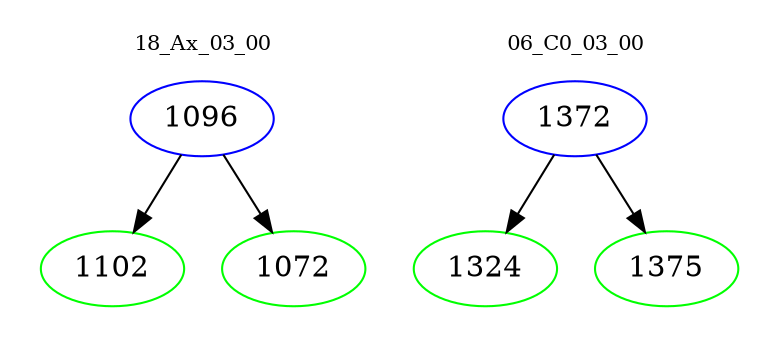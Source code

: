 digraph{
subgraph cluster_0 {
color = white
label = "18_Ax_03_00";
fontsize=10;
T0_1096 [label="1096", color="blue"]
T0_1096 -> T0_1102 [color="black"]
T0_1102 [label="1102", color="green"]
T0_1096 -> T0_1072 [color="black"]
T0_1072 [label="1072", color="green"]
}
subgraph cluster_1 {
color = white
label = "06_C0_03_00";
fontsize=10;
T1_1372 [label="1372", color="blue"]
T1_1372 -> T1_1324 [color="black"]
T1_1324 [label="1324", color="green"]
T1_1372 -> T1_1375 [color="black"]
T1_1375 [label="1375", color="green"]
}
}

